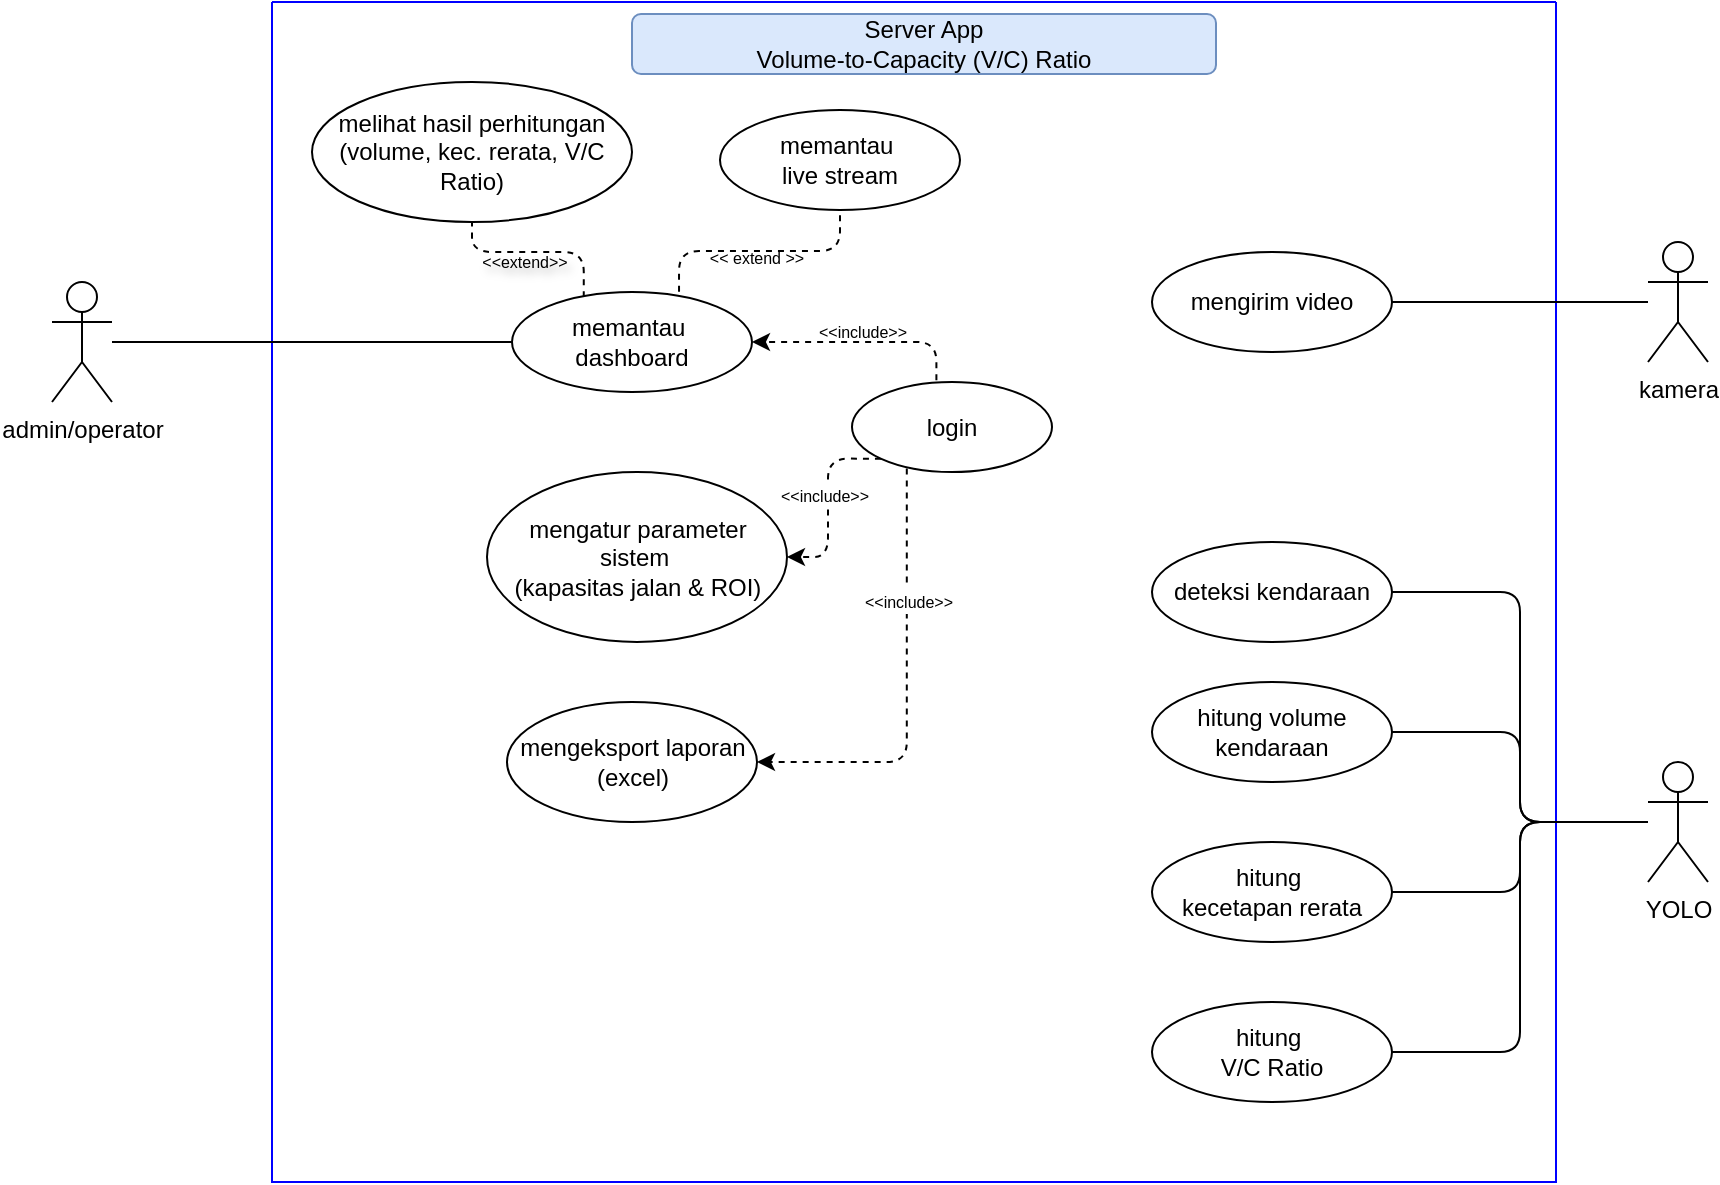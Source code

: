 <mxfile version="28.1.2">
  <diagram name="Page-1" id="W0E3eCwyeLn_9uuLJ8j-">
    <mxGraphModel dx="1082" dy="548" grid="1" gridSize="10" guides="1" tooltips="1" connect="1" arrows="1" fold="1" page="1" pageScale="1" pageWidth="1400" pageHeight="850" math="0" shadow="0">
      <root>
        <mxCell id="0" />
        <mxCell id="1" parent="0" />
        <mxCell id="ri4fA3X4wJIPtLG49xZp-1" value="" style="swimlane;startSize=0;fillColor=#fff2cc;strokeColor=#0000FF;" vertex="1" parent="1">
          <mxGeometry x="550" y="190" width="642" height="590" as="geometry">
            <mxRectangle x="180" y="160" width="50" height="40" as="alternateBounds" />
          </mxGeometry>
        </mxCell>
        <mxCell id="ri4fA3X4wJIPtLG49xZp-23" value="Server App&lt;div&gt;Volume-to-Capacity (V/C) Ratio&lt;/div&gt;" style="text;html=1;align=center;verticalAlign=middle;whiteSpace=wrap;rounded=1;fillColor=#dae8fc;strokeColor=#6c8ebf;fillStyle=solid;gradientColor=none;perimeterSpacing=0;strokeWidth=1;spacingTop=1;spacingBottom=1;" vertex="1" parent="ri4fA3X4wJIPtLG49xZp-1">
          <mxGeometry x="180" y="6" width="292" height="30" as="geometry" />
        </mxCell>
        <mxCell id="ri4fA3X4wJIPtLG49xZp-66" style="edgeStyle=orthogonalEdgeStyle;rounded=1;orthogonalLoop=1;jettySize=auto;html=1;entryX=0.5;entryY=1;entryDx=0;entryDy=0;curved=0;dashed=1;endArrow=none;endFill=0;exitX=0.299;exitY=0.052;exitDx=0;exitDy=0;exitPerimeter=0;" edge="1" parent="ri4fA3X4wJIPtLG49xZp-1" source="ri4fA3X4wJIPtLG49xZp-63" target="ri4fA3X4wJIPtLG49xZp-65">
          <mxGeometry relative="1" as="geometry" />
        </mxCell>
        <mxCell id="ri4fA3X4wJIPtLG49xZp-83" value="&lt;font style=&quot;font-size: 8px;&quot;&gt;&amp;lt;&amp;lt;extend&amp;gt;&amp;gt;&lt;/font&gt;" style="edgeLabel;html=1;align=center;verticalAlign=middle;resizable=0;points=[];textShadow=1;labelBackgroundColor=none;" vertex="1" connectable="0" parent="ri4fA3X4wJIPtLG49xZp-66">
          <mxGeometry x="0.154" y="1" relative="1" as="geometry">
            <mxPoint x="1" y="3" as="offset" />
          </mxGeometry>
        </mxCell>
        <mxCell id="ri4fA3X4wJIPtLG49xZp-67" style="edgeStyle=orthogonalEdgeStyle;rounded=1;orthogonalLoop=1;jettySize=auto;html=1;entryX=0.5;entryY=1;entryDx=0;entryDy=0;curved=0;dashed=1;endArrow=none;endFill=0;exitX=0.696;exitY=-0.002;exitDx=0;exitDy=0;exitPerimeter=0;fontSize=8;" edge="1" parent="ri4fA3X4wJIPtLG49xZp-1" source="ri4fA3X4wJIPtLG49xZp-63" target="ri4fA3X4wJIPtLG49xZp-64">
          <mxGeometry relative="1" as="geometry" />
        </mxCell>
        <mxCell id="ri4fA3X4wJIPtLG49xZp-82" value="&amp;lt;&amp;lt; extend &amp;gt;&amp;gt;" style="edgeLabel;html=1;align=center;verticalAlign=middle;resizable=0;points=[];fontSize=8;labelBackgroundColor=none;" vertex="1" connectable="0" parent="ri4fA3X4wJIPtLG49xZp-67">
          <mxGeometry x="-0.238" y="-1" relative="1" as="geometry">
            <mxPoint x="12" y="2" as="offset" />
          </mxGeometry>
        </mxCell>
        <mxCell id="ri4fA3X4wJIPtLG49xZp-85" style="edgeStyle=orthogonalEdgeStyle;rounded=1;orthogonalLoop=1;jettySize=auto;html=1;entryX=1;entryY=0.5;entryDx=0;entryDy=0;curved=0;endArrow=classic;endFill=1;dashed=1;exitX=0.422;exitY=-0.019;exitDx=0;exitDy=0;exitPerimeter=0;" edge="1" parent="ri4fA3X4wJIPtLG49xZp-1" source="ri4fA3X4wJIPtLG49xZp-84" target="ri4fA3X4wJIPtLG49xZp-63">
          <mxGeometry relative="1" as="geometry" />
        </mxCell>
        <mxCell id="ri4fA3X4wJIPtLG49xZp-86" value="&amp;lt;&amp;lt;include&amp;gt;&amp;gt;" style="edgeLabel;html=1;align=center;verticalAlign=middle;resizable=0;points=[];fontSize=8;labelBackgroundColor=none;" vertex="1" connectable="0" parent="ri4fA3X4wJIPtLG49xZp-85">
          <mxGeometry x="-0.154" y="-2" relative="1" as="geometry">
            <mxPoint x="-10" y="-3" as="offset" />
          </mxGeometry>
        </mxCell>
        <mxCell id="ri4fA3X4wJIPtLG49xZp-63" value="memantau&amp;nbsp;&lt;div&gt;dashboard&lt;/div&gt;" style="ellipse;whiteSpace=wrap;html=1;" vertex="1" parent="ri4fA3X4wJIPtLG49xZp-1">
          <mxGeometry x="120" y="145" width="120" height="50" as="geometry" />
        </mxCell>
        <mxCell id="ri4fA3X4wJIPtLG49xZp-64" value="memantau&amp;nbsp;&lt;div&gt;live stream&lt;/div&gt;" style="ellipse;whiteSpace=wrap;html=1;" vertex="1" parent="ri4fA3X4wJIPtLG49xZp-1">
          <mxGeometry x="224" y="54" width="120" height="50" as="geometry" />
        </mxCell>
        <mxCell id="ri4fA3X4wJIPtLG49xZp-65" value="melihat hasil perhitungan&lt;div&gt;(volume, kec. rerata, V/C Ratio)&lt;/div&gt;" style="ellipse;whiteSpace=wrap;html=1;" vertex="1" parent="ri4fA3X4wJIPtLG49xZp-1">
          <mxGeometry x="20" y="40" width="160" height="70" as="geometry" />
        </mxCell>
        <mxCell id="ri4fA3X4wJIPtLG49xZp-69" value="mengatur parameter sistem&amp;nbsp;&lt;div&gt;(kapasitas jalan &amp;amp; ROI)&lt;/div&gt;" style="ellipse;whiteSpace=wrap;html=1;" vertex="1" parent="ri4fA3X4wJIPtLG49xZp-1">
          <mxGeometry x="107.5" y="235" width="150" height="85" as="geometry" />
        </mxCell>
        <mxCell id="ri4fA3X4wJIPtLG49xZp-70" value="mengeksport laporan (excel)" style="ellipse;whiteSpace=wrap;html=1;" vertex="1" parent="ri4fA3X4wJIPtLG49xZp-1">
          <mxGeometry x="117.5" y="350" width="125" height="60" as="geometry" />
        </mxCell>
        <mxCell id="ri4fA3X4wJIPtLG49xZp-71" value="mengirim video" style="ellipse;whiteSpace=wrap;html=1;" vertex="1" parent="ri4fA3X4wJIPtLG49xZp-1">
          <mxGeometry x="440" y="125" width="120" height="50" as="geometry" />
        </mxCell>
        <mxCell id="ri4fA3X4wJIPtLG49xZp-73" value="deteksi kendaraan" style="ellipse;whiteSpace=wrap;html=1;" vertex="1" parent="ri4fA3X4wJIPtLG49xZp-1">
          <mxGeometry x="440" y="270" width="120" height="50" as="geometry" />
        </mxCell>
        <mxCell id="ri4fA3X4wJIPtLG49xZp-74" value="hitung volume kendaraan" style="ellipse;whiteSpace=wrap;html=1;" vertex="1" parent="ri4fA3X4wJIPtLG49xZp-1">
          <mxGeometry x="440" y="340" width="120" height="50" as="geometry" />
        </mxCell>
        <mxCell id="ri4fA3X4wJIPtLG49xZp-75" value="hitung&amp;nbsp;&lt;div&gt;kecetapan rerata&lt;/div&gt;" style="ellipse;whiteSpace=wrap;html=1;" vertex="1" parent="ri4fA3X4wJIPtLG49xZp-1">
          <mxGeometry x="440" y="420" width="120" height="50" as="geometry" />
        </mxCell>
        <mxCell id="ri4fA3X4wJIPtLG49xZp-76" value="hitung&amp;nbsp;&lt;div&gt;V/C Ratio&lt;/div&gt;" style="ellipse;whiteSpace=wrap;html=1;" vertex="1" parent="ri4fA3X4wJIPtLG49xZp-1">
          <mxGeometry x="440" y="500" width="120" height="50" as="geometry" />
        </mxCell>
        <mxCell id="ri4fA3X4wJIPtLG49xZp-87" style="edgeStyle=orthogonalEdgeStyle;rounded=1;orthogonalLoop=1;jettySize=auto;html=1;entryX=1;entryY=0.5;entryDx=0;entryDy=0;curved=0;dashed=1;exitX=0;exitY=1;exitDx=0;exitDy=0;" edge="1" parent="ri4fA3X4wJIPtLG49xZp-1">
          <mxGeometry relative="1" as="geometry">
            <mxPoint x="304.473" y="228.332" as="sourcePoint" />
            <mxPoint x="257.5" y="277.5" as="targetPoint" />
            <Array as="points">
              <mxPoint x="278" y="228" />
              <mxPoint x="278" y="278" />
            </Array>
          </mxGeometry>
        </mxCell>
        <mxCell id="ri4fA3X4wJIPtLG49xZp-89" value="&lt;font style=&quot;font-size: 8px;&quot;&gt;&amp;lt;&amp;lt;include&amp;gt;&amp;gt;&lt;/font&gt;" style="edgeLabel;html=1;align=center;verticalAlign=middle;resizable=0;points=[];" vertex="1" connectable="0" parent="ri4fA3X4wJIPtLG49xZp-87">
          <mxGeometry x="-0.085" relative="1" as="geometry">
            <mxPoint x="-2" as="offset" />
          </mxGeometry>
        </mxCell>
        <mxCell id="ri4fA3X4wJIPtLG49xZp-88" style="edgeStyle=orthogonalEdgeStyle;rounded=1;orthogonalLoop=1;jettySize=auto;html=1;entryX=1;entryY=0.5;entryDx=0;entryDy=0;curved=0;dashed=1;exitX=0.274;exitY=0.96;exitDx=0;exitDy=0;exitPerimeter=0;" edge="1" parent="ri4fA3X4wJIPtLG49xZp-1" source="ri4fA3X4wJIPtLG49xZp-84" target="ri4fA3X4wJIPtLG49xZp-70">
          <mxGeometry relative="1" as="geometry">
            <Array as="points">
              <mxPoint x="317" y="380" />
            </Array>
          </mxGeometry>
        </mxCell>
        <mxCell id="ri4fA3X4wJIPtLG49xZp-90" value="&lt;font style=&quot;font-size: 8px;&quot;&gt;&amp;lt;&amp;lt;include&amp;gt;&amp;gt;&lt;/font&gt;" style="edgeLabel;html=1;align=center;verticalAlign=middle;resizable=0;points=[];" vertex="1" connectable="0" parent="ri4fA3X4wJIPtLG49xZp-88">
          <mxGeometry x="-0.403" relative="1" as="geometry">
            <mxPoint as="offset" />
          </mxGeometry>
        </mxCell>
        <mxCell id="ri4fA3X4wJIPtLG49xZp-84" value="login" style="ellipse;whiteSpace=wrap;html=1;" vertex="1" parent="ri4fA3X4wJIPtLG49xZp-1">
          <mxGeometry x="290" y="190" width="100" height="45" as="geometry" />
        </mxCell>
        <mxCell id="ri4fA3X4wJIPtLG49xZp-77" style="edgeStyle=orthogonalEdgeStyle;rounded=1;orthogonalLoop=1;jettySize=auto;html=1;entryX=1;entryY=0.5;entryDx=0;entryDy=0;endArrow=none;endFill=0;curved=0;" edge="1" parent="1" source="ri4fA3X4wJIPtLG49xZp-60" target="ri4fA3X4wJIPtLG49xZp-73">
          <mxGeometry relative="1" as="geometry" />
        </mxCell>
        <mxCell id="ri4fA3X4wJIPtLG49xZp-78" style="edgeStyle=orthogonalEdgeStyle;rounded=1;orthogonalLoop=1;jettySize=auto;html=1;entryX=1;entryY=0.5;entryDx=0;entryDy=0;endArrow=none;endFill=0;curved=0;" edge="1" parent="1" source="ri4fA3X4wJIPtLG49xZp-60" target="ri4fA3X4wJIPtLG49xZp-74">
          <mxGeometry relative="1" as="geometry" />
        </mxCell>
        <mxCell id="ri4fA3X4wJIPtLG49xZp-79" style="edgeStyle=orthogonalEdgeStyle;rounded=1;orthogonalLoop=1;jettySize=auto;html=1;endArrow=none;endFill=0;curved=0;" edge="1" parent="1" source="ri4fA3X4wJIPtLG49xZp-60" target="ri4fA3X4wJIPtLG49xZp-75">
          <mxGeometry relative="1" as="geometry" />
        </mxCell>
        <mxCell id="ri4fA3X4wJIPtLG49xZp-80" style="edgeStyle=orthogonalEdgeStyle;rounded=1;orthogonalLoop=1;jettySize=auto;html=1;entryX=1;entryY=0.5;entryDx=0;entryDy=0;endArrow=none;endFill=0;curved=0;" edge="1" parent="1" source="ri4fA3X4wJIPtLG49xZp-60" target="ri4fA3X4wJIPtLG49xZp-76">
          <mxGeometry relative="1" as="geometry" />
        </mxCell>
        <mxCell id="ri4fA3X4wJIPtLG49xZp-60" value="YOLO" style="shape=umlActor;verticalLabelPosition=bottom;verticalAlign=top;html=1;outlineConnect=0;" vertex="1" parent="1">
          <mxGeometry x="1238" y="570" width="30" height="60" as="geometry" />
        </mxCell>
        <mxCell id="ri4fA3X4wJIPtLG49xZp-68" style="edgeStyle=orthogonalEdgeStyle;rounded=1;orthogonalLoop=1;jettySize=auto;html=1;entryX=0;entryY=0.5;entryDx=0;entryDy=0;shape=wire;dashed=1;endArrow=none;endFill=0;curved=0;" edge="1" parent="1" source="ri4fA3X4wJIPtLG49xZp-62" target="ri4fA3X4wJIPtLG49xZp-63">
          <mxGeometry relative="1" as="geometry" />
        </mxCell>
        <mxCell id="ri4fA3X4wJIPtLG49xZp-62" value="admin/operator" style="shape=umlActor;verticalLabelPosition=bottom;verticalAlign=top;html=1;outlineConnect=0;" vertex="1" parent="1">
          <mxGeometry x="440" y="330" width="30" height="60" as="geometry" />
        </mxCell>
        <mxCell id="ri4fA3X4wJIPtLG49xZp-72" style="edgeStyle=orthogonalEdgeStyle;rounded=1;orthogonalLoop=1;jettySize=auto;html=1;entryX=1;entryY=0.5;entryDx=0;entryDy=0;endArrow=none;endFill=0;curved=0;" edge="1" parent="1" source="ri4fA3X4wJIPtLG49xZp-36" target="ri4fA3X4wJIPtLG49xZp-71">
          <mxGeometry relative="1" as="geometry" />
        </mxCell>
        <mxCell id="ri4fA3X4wJIPtLG49xZp-36" value="kamera" style="shape=umlActor;verticalLabelPosition=bottom;verticalAlign=top;html=1;outlineConnect=0;" vertex="1" parent="1">
          <mxGeometry x="1238" y="310" width="30" height="60" as="geometry" />
        </mxCell>
      </root>
    </mxGraphModel>
  </diagram>
</mxfile>
